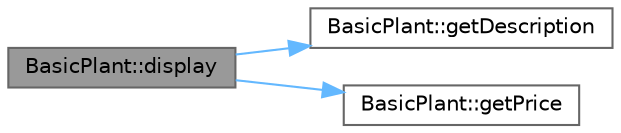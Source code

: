 digraph "BasicPlant::display"
{
 // INTERACTIVE_SVG=YES
 // LATEX_PDF_SIZE
  bgcolor="transparent";
  edge [fontname=Helvetica,fontsize=10,labelfontname=Helvetica,labelfontsize=10];
  node [fontname=Helvetica,fontsize=10,shape=box,height=0.2,width=0.4];
  rankdir="LR";
  Node1 [id="Node000001",label="BasicPlant::display",height=0.2,width=0.4,color="gray40", fillcolor="grey60", style="filled", fontcolor="black",tooltip="Displays the basic plant information."];
  Node1 -> Node2 [id="edge1_Node000001_Node000002",color="steelblue1",style="solid",tooltip=" "];
  Node2 [id="Node000002",label="BasicPlant::getDescription",height=0.2,width=0.4,color="grey40", fillcolor="white", style="filled",URL="$class_basic_plant.html#afa56071a54d6a12c7d33ec6fbd8f87d4",tooltip="Gets the description of the basic plant."];
  Node1 -> Node3 [id="edge2_Node000001_Node000003",color="steelblue1",style="solid",tooltip=" "];
  Node3 [id="Node000003",label="BasicPlant::getPrice",height=0.2,width=0.4,color="grey40", fillcolor="white", style="filled",URL="$class_basic_plant.html#aea290cbc6341a910ec7dd854b680e217",tooltip="Gets the price of the basic plant."];
}
